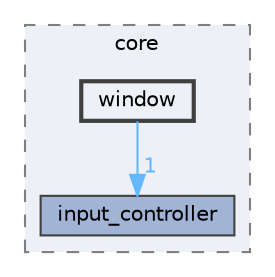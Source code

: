 digraph "src/engine/core/window"
{
 // LATEX_PDF_SIZE
  bgcolor="transparent";
  edge [fontname=Helvetica,fontsize=10,labelfontname=Helvetica,labelfontsize=10];
  node [fontname=Helvetica,fontsize=10,shape=box,height=0.2,width=0.4];
  compound=true
  subgraph clusterdir_fdbc7b4b5b4c04d598adc44afc34d9a5 {
    graph [ bgcolor="#edf0f7", pencolor="grey50", label="core", fontname=Helvetica,fontsize=10 style="filled,dashed", URL="dir_fdbc7b4b5b4c04d598adc44afc34d9a5.html",tooltip=""]
  dir_c2a2e746d447b5dd0b523d83d67c8e1b [label="input_controller", fillcolor="#a2b4d6", color="grey25", style="filled", URL="dir_c2a2e746d447b5dd0b523d83d67c8e1b.html",tooltip=""];
  dir_8637f58cbfc74ecb0a018ee205f109ac [label="window", fillcolor="#edf0f7", color="grey25", style="filled,bold", URL="dir_8637f58cbfc74ecb0a018ee205f109ac.html",tooltip=""];
  }
  dir_8637f58cbfc74ecb0a018ee205f109ac->dir_c2a2e746d447b5dd0b523d83d67c8e1b [headlabel="1", labeldistance=1.5 headhref="dir_000014_000004.html" color="steelblue1" fontcolor="steelblue1"];
}

